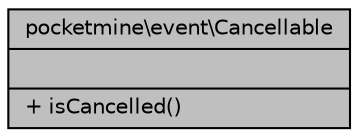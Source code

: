 digraph "pocketmine\event\Cancellable"
{
 // INTERACTIVE_SVG=YES
 // LATEX_PDF_SIZE
  edge [fontname="Helvetica",fontsize="10",labelfontname="Helvetica",labelfontsize="10"];
  node [fontname="Helvetica",fontsize="10",shape=record];
  Node1 [label="{pocketmine\\event\\Cancellable\n||+ isCancelled()\l}",height=0.2,width=0.4,color="black", fillcolor="grey75", style="filled", fontcolor="black",tooltip=" "];
}
